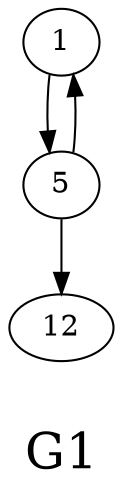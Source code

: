 /*****
G1
*****/

digraph G {
  graph [splines=true overlap=false]
  node  [shape=ellipse, width=0.3, height=0.3]
  1 [label="1"];
  5 [label="5"];
  12 [label="12"];
  1 -> 5;
  5 -> 1;
  5 -> 12;
  label = "\nG1\n";  fontsize=24;
}
